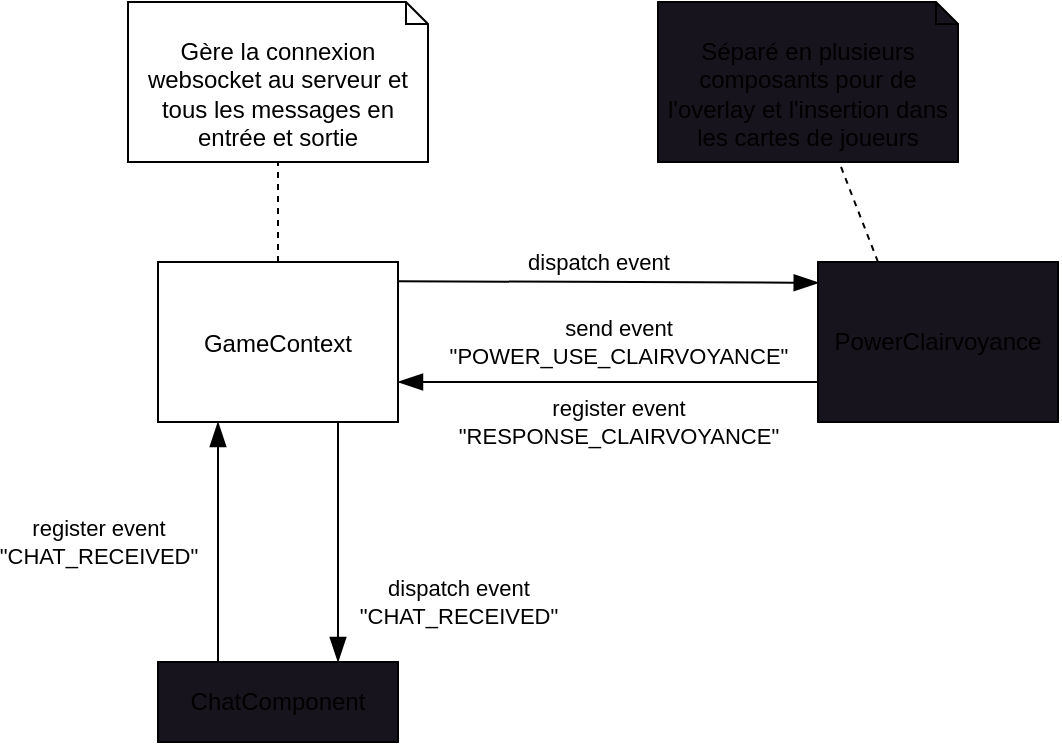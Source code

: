 <mxfile>
    <diagram id="RkCLneAruCv4ALjau-6N" name="Page-1">
        <mxGraphModel dx="698" dy="611" grid="1" gridSize="10" guides="1" tooltips="1" connect="1" arrows="1" fold="1" page="1" pageScale="1" pageWidth="850" pageHeight="1100" math="0" shadow="0">
            <root>
                <mxCell id="0"/>
                <mxCell id="1" parent="0"/>
                <mxCell id="4" style="edgeStyle=none;html=1;exitX=0.5;exitY=0;exitDx=0;exitDy=0;entryX=0.5;entryY=1;entryDx=0;entryDy=0;entryPerimeter=0;dashed=1;endArrow=none;endFill=0;" edge="1" parent="1" source="2" target="3">
                    <mxGeometry relative="1" as="geometry"/>
                </mxCell>
                <mxCell id="6" value="" style="edgeStyle=none;html=1;endArrow=none;endFill=0;startArrow=blockThin;startFill=1;endSize=6;startSize=10;exitX=0.25;exitY=1;exitDx=0;exitDy=0;entryX=0.25;entryY=0;entryDx=0;entryDy=0;" edge="1" parent="1" source="2" target="5">
                    <mxGeometry relative="1" as="geometry"/>
                </mxCell>
                <mxCell id="7" value="register event&lt;br&gt;&quot;CHAT_RECEIVED&quot;" style="edgeLabel;html=1;align=center;verticalAlign=middle;resizable=0;points=[];" vertex="1" connectable="0" parent="6">
                    <mxGeometry x="-0.214" y="4" relative="1" as="geometry">
                        <mxPoint x="-64" y="13" as="offset"/>
                    </mxGeometry>
                </mxCell>
                <mxCell id="12" value="" style="edgeStyle=none;html=1;startArrow=blockThin;startFill=1;endArrow=none;endFill=0;startSize=10;endSize=6;exitX=1;exitY=0.75;exitDx=0;exitDy=0;entryX=0;entryY=0.75;entryDx=0;entryDy=0;" edge="1" parent="1" source="2" target="11">
                    <mxGeometry relative="1" as="geometry"/>
                </mxCell>
                <mxCell id="14" value="register event&lt;br&gt;&quot;RESPONSE_CLAIRVOYANCE&quot;" style="edgeLabel;html=1;align=center;verticalAlign=middle;resizable=0;points=[];" vertex="1" connectable="0" parent="12">
                    <mxGeometry x="-0.132" relative="1" as="geometry">
                        <mxPoint x="19" y="20" as="offset"/>
                    </mxGeometry>
                </mxCell>
                <mxCell id="19" value="send event&lt;br&gt;&quot;POWER_USE_CLAIRVOYANCE&quot;" style="edgeLabel;html=1;align=center;verticalAlign=middle;resizable=0;points=[];" vertex="1" connectable="0" parent="12">
                    <mxGeometry x="-0.621" y="-1" relative="1" as="geometry">
                        <mxPoint x="70" y="-21" as="offset"/>
                    </mxGeometry>
                </mxCell>
                <mxCell id="2" value="GameContext" style="fontStyle=0;" vertex="1" parent="1">
                    <mxGeometry x="300" y="260" width="120" height="80" as="geometry"/>
                </mxCell>
                <mxCell id="3" value="Gère la connexion websocket au serveur et tous les messages en entrée et sortie" style="shape=note2;boundedLbl=1;whiteSpace=wrap;html=1;size=11;verticalAlign=top;align=center;" vertex="1" parent="1">
                    <mxGeometry x="285" y="130" width="150" height="80" as="geometry"/>
                </mxCell>
                <mxCell id="9" style="edgeStyle=none;html=1;exitX=0.75;exitY=0;exitDx=0;exitDy=0;entryX=0.75;entryY=1;entryDx=0;entryDy=0;startArrow=blockThin;startFill=1;endArrow=none;endFill=0;startSize=10;endSize=6;" edge="1" parent="1" source="5" target="2">
                    <mxGeometry relative="1" as="geometry"/>
                </mxCell>
                <mxCell id="10" value="dispatch event&lt;br&gt;&quot;CHAT_RECEIVED&quot;" style="edgeLabel;html=1;align=center;verticalAlign=middle;resizable=0;points=[];" vertex="1" connectable="0" parent="9">
                    <mxGeometry x="0.447" y="-3" relative="1" as="geometry">
                        <mxPoint x="57" y="57" as="offset"/>
                    </mxGeometry>
                </mxCell>
                <mxCell id="5" value="ChatComponent" style="whiteSpace=wrap;html=1;fillColor=rgb(24, 20, 29);fontStyle=0;" vertex="1" parent="1">
                    <mxGeometry x="300" y="460" width="120" height="40" as="geometry"/>
                </mxCell>
                <mxCell id="13" style="edgeStyle=none;html=1;exitX=0.003;exitY=0.13;exitDx=0;exitDy=0;entryX=1;entryY=0.12;entryDx=0;entryDy=0;startArrow=blockThin;startFill=1;endArrow=none;endFill=0;startSize=10;endSize=6;entryPerimeter=0;exitPerimeter=0;" edge="1" parent="1" source="11" target="2">
                    <mxGeometry relative="1" as="geometry"/>
                </mxCell>
                <mxCell id="15" value="dispatch event" style="edgeLabel;html=1;align=center;verticalAlign=middle;resizable=0;points=[];" vertex="1" connectable="0" parent="13">
                    <mxGeometry x="0.154" y="1" relative="1" as="geometry">
                        <mxPoint x="11" y="-11" as="offset"/>
                    </mxGeometry>
                </mxCell>
                <mxCell id="18" style="edgeStyle=none;html=1;exitX=0.25;exitY=0;exitDx=0;exitDy=0;startArrow=none;startFill=0;endArrow=none;endFill=0;startSize=10;endSize=6;dashed=1;" edge="1" parent="1" source="11" target="16">
                    <mxGeometry relative="1" as="geometry"/>
                </mxCell>
                <mxCell id="11" value="PowerClairvoyance" style="whiteSpace=wrap;html=1;fillColor=rgb(24, 20, 29);fontStyle=0;" vertex="1" parent="1">
                    <mxGeometry x="630" y="260" width="120" height="80" as="geometry"/>
                </mxCell>
                <mxCell id="16" value="Séparé en plusieurs composants pour de l'overlay et l'insertion dans les cartes de joueurs" style="shape=note2;boundedLbl=1;whiteSpace=wrap;html=1;size=11;verticalAlign=top;align=center;fillColor=rgb(24, 20, 29);" vertex="1" parent="1">
                    <mxGeometry x="550" y="130" width="150" height="80" as="geometry"/>
                </mxCell>
            </root>
        </mxGraphModel>
    </diagram>
</mxfile>